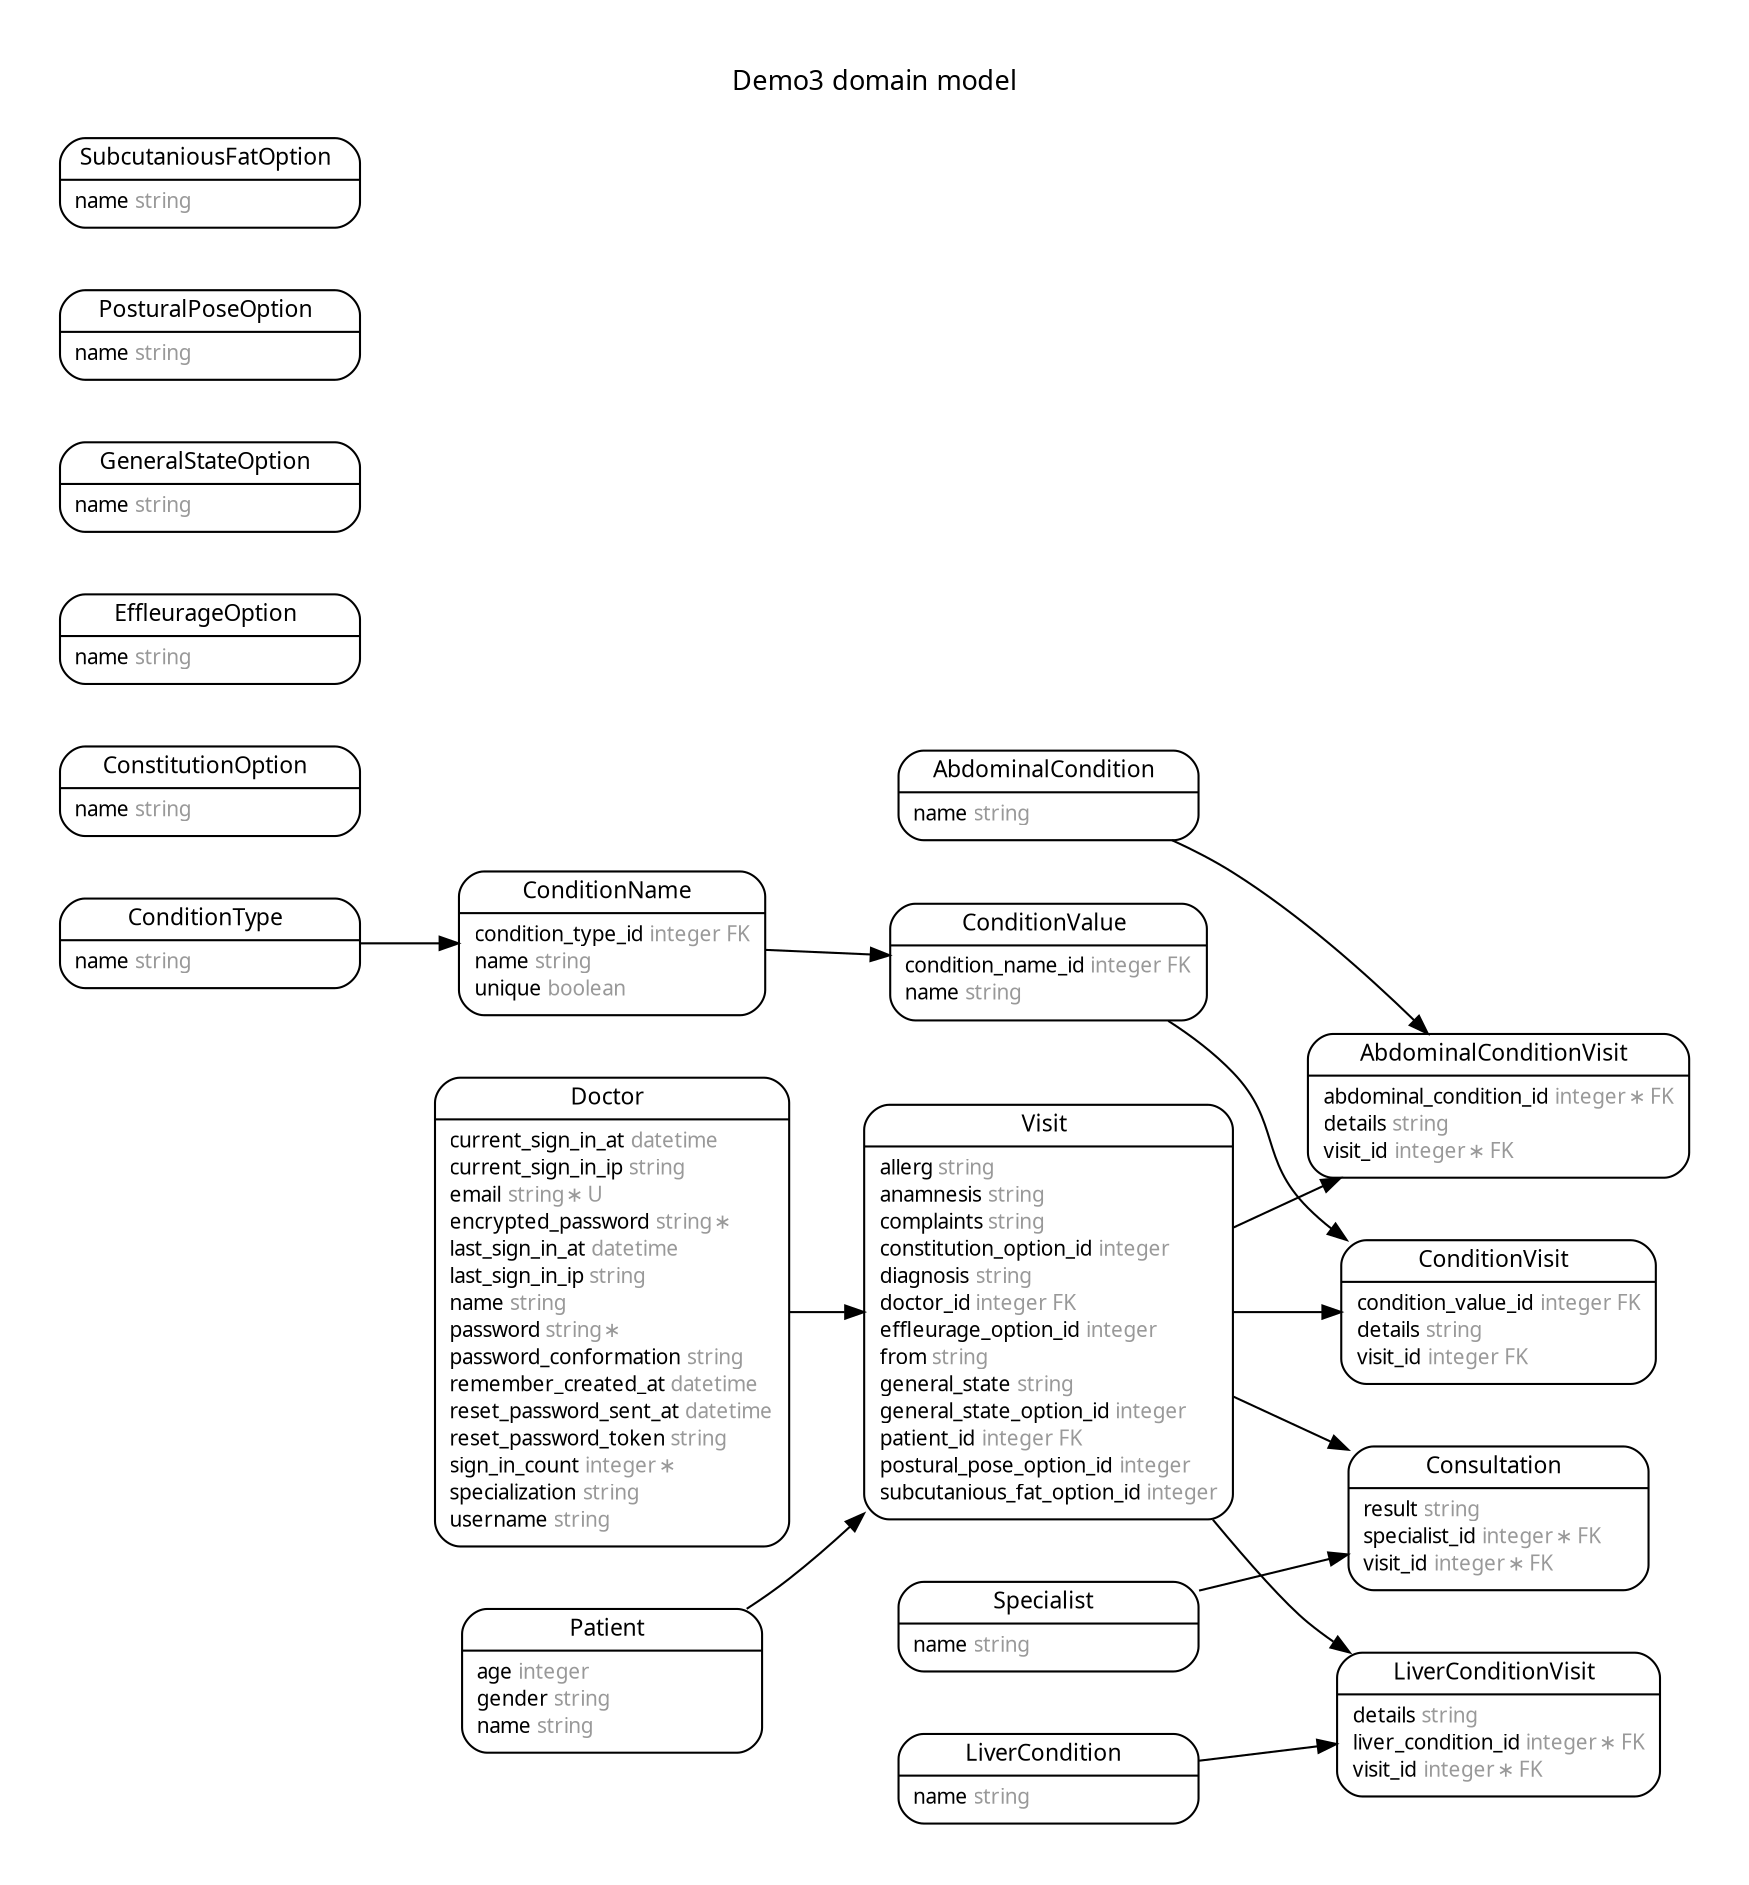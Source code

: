 digraph Demo3 {
rankdir = "LR";
ranksep = "0.5";
nodesep = "0.4";
pad = "0.4,0.4";
margin = "0,0";
concentrate = "true";
labelloc = "t";
fontsize = "13";
fontname = "Arial BoldMT";
node[ shape  =  "Mrecord" , fontsize  =  "10" , fontname  =  "ArialMT" , margin  =  "0.07,0.05" , penwidth  =  "1.0"];
edge[ fontname  =  "ArialMT" , fontsize  =  "7" , dir  =  "both" , arrowsize  =  "0.9" , penwidth  =  "1.0" , labelangle  =  "32" , labeldistance  =  "1.8"];
label = "Demo3 domain model\n\n";
m_AbdominalCondition [label = <<table border="0" align="center" cellspacing="0.5" cellpadding="0" width="134">
  <tr><td align="center" valign="bottom" width="130"><font face="Arial BoldMT" point-size="11">AbdominalCondition</font></td></tr>
</table>
|
<table border="0" align="left" cellspacing="2" cellpadding="0" width="134">
  <tr><td align="left" width="130" port="name">name <font face="Arial ItalicMT" color="grey60">string</font></td></tr>
</table>
>];
m_AbdominalConditionVisit [label = <<table border="0" align="center" cellspacing="0.5" cellpadding="0" width="134">
  <tr><td align="center" valign="bottom" width="130"><font face="Arial BoldMT" point-size="11">AbdominalConditionVisit</font></td></tr>
</table>
|
<table border="0" align="left" cellspacing="2" cellpadding="0" width="134">
  <tr><td align="left" width="130" port="abdominal_condition_id">abdominal_condition_id <font face="Arial ItalicMT" color="grey60">integer ∗ FK</font></td></tr>
  <tr><td align="left" width="130" port="details">details <font face="Arial ItalicMT" color="grey60">string</font></td></tr>
  <tr><td align="left" width="130" port="visit_id">visit_id <font face="Arial ItalicMT" color="grey60">integer ∗ FK</font></td></tr>
</table>
>];
m_ConditionName [label = <<table border="0" align="center" cellspacing="0.5" cellpadding="0" width="134">
  <tr><td align="center" valign="bottom" width="130"><font face="Arial BoldMT" point-size="11">ConditionName</font></td></tr>
</table>
|
<table border="0" align="left" cellspacing="2" cellpadding="0" width="134">
  <tr><td align="left" width="130" port="condition_type_id">condition_type_id <font face="Arial ItalicMT" color="grey60">integer FK</font></td></tr>
  <tr><td align="left" width="130" port="name">name <font face="Arial ItalicMT" color="grey60">string</font></td></tr>
  <tr><td align="left" width="130" port="unique">unique <font face="Arial ItalicMT" color="grey60">boolean</font></td></tr>
</table>
>];
m_ConditionType [label = <<table border="0" align="center" cellspacing="0.5" cellpadding="0" width="134">
  <tr><td align="center" valign="bottom" width="130"><font face="Arial BoldMT" point-size="11">ConditionType</font></td></tr>
</table>
|
<table border="0" align="left" cellspacing="2" cellpadding="0" width="134">
  <tr><td align="left" width="130" port="name">name <font face="Arial ItalicMT" color="grey60">string</font></td></tr>
</table>
>];
m_ConditionValue [label = <<table border="0" align="center" cellspacing="0.5" cellpadding="0" width="134">
  <tr><td align="center" valign="bottom" width="130"><font face="Arial BoldMT" point-size="11">ConditionValue</font></td></tr>
</table>
|
<table border="0" align="left" cellspacing="2" cellpadding="0" width="134">
  <tr><td align="left" width="130" port="condition_name_id">condition_name_id <font face="Arial ItalicMT" color="grey60">integer FK</font></td></tr>
  <tr><td align="left" width="130" port="name">name <font face="Arial ItalicMT" color="grey60">string</font></td></tr>
</table>
>];
m_ConditionVisit [label = <<table border="0" align="center" cellspacing="0.5" cellpadding="0" width="134">
  <tr><td align="center" valign="bottom" width="130"><font face="Arial BoldMT" point-size="11">ConditionVisit</font></td></tr>
</table>
|
<table border="0" align="left" cellspacing="2" cellpadding="0" width="134">
  <tr><td align="left" width="130" port="condition_value_id">condition_value_id <font face="Arial ItalicMT" color="grey60">integer FK</font></td></tr>
  <tr><td align="left" width="130" port="details">details <font face="Arial ItalicMT" color="grey60">string</font></td></tr>
  <tr><td align="left" width="130" port="visit_id">visit_id <font face="Arial ItalicMT" color="grey60">integer FK</font></td></tr>
</table>
>];
m_ConstitutionOption [label = <<table border="0" align="center" cellspacing="0.5" cellpadding="0" width="134">
  <tr><td align="center" valign="bottom" width="130"><font face="Arial BoldMT" point-size="11">ConstitutionOption</font></td></tr>
</table>
|
<table border="0" align="left" cellspacing="2" cellpadding="0" width="134">
  <tr><td align="left" width="130" port="name">name <font face="Arial ItalicMT" color="grey60">string</font></td></tr>
</table>
>];
m_Consultation [label = <<table border="0" align="center" cellspacing="0.5" cellpadding="0" width="134">
  <tr><td align="center" valign="bottom" width="130"><font face="Arial BoldMT" point-size="11">Consultation</font></td></tr>
</table>
|
<table border="0" align="left" cellspacing="2" cellpadding="0" width="134">
  <tr><td align="left" width="130" port="result">result <font face="Arial ItalicMT" color="grey60">string</font></td></tr>
  <tr><td align="left" width="130" port="specialist_id">specialist_id <font face="Arial ItalicMT" color="grey60">integer ∗ FK</font></td></tr>
  <tr><td align="left" width="130" port="visit_id">visit_id <font face="Arial ItalicMT" color="grey60">integer ∗ FK</font></td></tr>
</table>
>];
m_Doctor [label = <<table border="0" align="center" cellspacing="0.5" cellpadding="0" width="134">
  <tr><td align="center" valign="bottom" width="130"><font face="Arial BoldMT" point-size="11">Doctor</font></td></tr>
</table>
|
<table border="0" align="left" cellspacing="2" cellpadding="0" width="134">
  <tr><td align="left" width="130" port="current_sign_in_at">current_sign_in_at <font face="Arial ItalicMT" color="grey60">datetime</font></td></tr>
  <tr><td align="left" width="130" port="current_sign_in_ip">current_sign_in_ip <font face="Arial ItalicMT" color="grey60">string</font></td></tr>
  <tr><td align="left" width="130" port="email">email <font face="Arial ItalicMT" color="grey60">string ∗ U</font></td></tr>
  <tr><td align="left" width="130" port="encrypted_password">encrypted_password <font face="Arial ItalicMT" color="grey60">string ∗</font></td></tr>
  <tr><td align="left" width="130" port="last_sign_in_at">last_sign_in_at <font face="Arial ItalicMT" color="grey60">datetime</font></td></tr>
  <tr><td align="left" width="130" port="last_sign_in_ip">last_sign_in_ip <font face="Arial ItalicMT" color="grey60">string</font></td></tr>
  <tr><td align="left" width="130" port="name">name <font face="Arial ItalicMT" color="grey60">string</font></td></tr>
  <tr><td align="left" width="130" port="password">password <font face="Arial ItalicMT" color="grey60">string ∗</font></td></tr>
  <tr><td align="left" width="130" port="password_conformation">password_conformation <font face="Arial ItalicMT" color="grey60">string</font></td></tr>
  <tr><td align="left" width="130" port="remember_created_at">remember_created_at <font face="Arial ItalicMT" color="grey60">datetime</font></td></tr>
  <tr><td align="left" width="130" port="reset_password_sent_at">reset_password_sent_at <font face="Arial ItalicMT" color="grey60">datetime</font></td></tr>
  <tr><td align="left" width="130" port="reset_password_token">reset_password_token <font face="Arial ItalicMT" color="grey60">string</font></td></tr>
  <tr><td align="left" width="130" port="sign_in_count">sign_in_count <font face="Arial ItalicMT" color="grey60">integer ∗</font></td></tr>
  <tr><td align="left" width="130" port="specialization">specialization <font face="Arial ItalicMT" color="grey60">string</font></td></tr>
  <tr><td align="left" width="130" port="username">username <font face="Arial ItalicMT" color="grey60">string</font></td></tr>
</table>
>];
m_EffleurageOption [label = <<table border="0" align="center" cellspacing="0.5" cellpadding="0" width="134">
  <tr><td align="center" valign="bottom" width="130"><font face="Arial BoldMT" point-size="11">EffleurageOption</font></td></tr>
</table>
|
<table border="0" align="left" cellspacing="2" cellpadding="0" width="134">
  <tr><td align="left" width="130" port="name">name <font face="Arial ItalicMT" color="grey60">string</font></td></tr>
</table>
>];
m_GeneralStateOption [label = <<table border="0" align="center" cellspacing="0.5" cellpadding="0" width="134">
  <tr><td align="center" valign="bottom" width="130"><font face="Arial BoldMT" point-size="11">GeneralStateOption</font></td></tr>
</table>
|
<table border="0" align="left" cellspacing="2" cellpadding="0" width="134">
  <tr><td align="left" width="130" port="name">name <font face="Arial ItalicMT" color="grey60">string</font></td></tr>
</table>
>];
m_LiverCondition [label = <<table border="0" align="center" cellspacing="0.5" cellpadding="0" width="134">
  <tr><td align="center" valign="bottom" width="130"><font face="Arial BoldMT" point-size="11">LiverCondition</font></td></tr>
</table>
|
<table border="0" align="left" cellspacing="2" cellpadding="0" width="134">
  <tr><td align="left" width="130" port="name">name <font face="Arial ItalicMT" color="grey60">string</font></td></tr>
</table>
>];
m_LiverConditionVisit [label = <<table border="0" align="center" cellspacing="0.5" cellpadding="0" width="134">
  <tr><td align="center" valign="bottom" width="130"><font face="Arial BoldMT" point-size="11">LiverConditionVisit</font></td></tr>
</table>
|
<table border="0" align="left" cellspacing="2" cellpadding="0" width="134">
  <tr><td align="left" width="130" port="details">details <font face="Arial ItalicMT" color="grey60">string</font></td></tr>
  <tr><td align="left" width="130" port="liver_condition_id">liver_condition_id <font face="Arial ItalicMT" color="grey60">integer ∗ FK</font></td></tr>
  <tr><td align="left" width="130" port="visit_id">visit_id <font face="Arial ItalicMT" color="grey60">integer ∗ FK</font></td></tr>
</table>
>];
m_Patient [label = <<table border="0" align="center" cellspacing="0.5" cellpadding="0" width="134">
  <tr><td align="center" valign="bottom" width="130"><font face="Arial BoldMT" point-size="11">Patient</font></td></tr>
</table>
|
<table border="0" align="left" cellspacing="2" cellpadding="0" width="134">
  <tr><td align="left" width="130" port="age">age <font face="Arial ItalicMT" color="grey60">integer</font></td></tr>
  <tr><td align="left" width="130" port="gender">gender <font face="Arial ItalicMT" color="grey60">string</font></td></tr>
  <tr><td align="left" width="130" port="name">name <font face="Arial ItalicMT" color="grey60">string</font></td></tr>
</table>
>];
m_PosturalPoseOption [label = <<table border="0" align="center" cellspacing="0.5" cellpadding="0" width="134">
  <tr><td align="center" valign="bottom" width="130"><font face="Arial BoldMT" point-size="11">PosturalPoseOption</font></td></tr>
</table>
|
<table border="0" align="left" cellspacing="2" cellpadding="0" width="134">
  <tr><td align="left" width="130" port="name">name <font face="Arial ItalicMT" color="grey60">string</font></td></tr>
</table>
>];
m_Specialist [label = <<table border="0" align="center" cellspacing="0.5" cellpadding="0" width="134">
  <tr><td align="center" valign="bottom" width="130"><font face="Arial BoldMT" point-size="11">Specialist</font></td></tr>
</table>
|
<table border="0" align="left" cellspacing="2" cellpadding="0" width="134">
  <tr><td align="left" width="130" port="name">name <font face="Arial ItalicMT" color="grey60">string</font></td></tr>
</table>
>];
m_SubcutaniousFatOption [label = <<table border="0" align="center" cellspacing="0.5" cellpadding="0" width="134">
  <tr><td align="center" valign="bottom" width="130"><font face="Arial BoldMT" point-size="11">SubcutaniousFatOption</font></td></tr>
</table>
|
<table border="0" align="left" cellspacing="2" cellpadding="0" width="134">
  <tr><td align="left" width="130" port="name">name <font face="Arial ItalicMT" color="grey60">string</font></td></tr>
</table>
>];
m_Visit [label = <<table border="0" align="center" cellspacing="0.5" cellpadding="0" width="134">
  <tr><td align="center" valign="bottom" width="130"><font face="Arial BoldMT" point-size="11">Visit</font></td></tr>
</table>
|
<table border="0" align="left" cellspacing="2" cellpadding="0" width="134">
  <tr><td align="left" width="130" port="allerg">allerg <font face="Arial ItalicMT" color="grey60">string</font></td></tr>
  <tr><td align="left" width="130" port="anamnesis">anamnesis <font face="Arial ItalicMT" color="grey60">string</font></td></tr>
  <tr><td align="left" width="130" port="complaints">complaints <font face="Arial ItalicMT" color="grey60">string</font></td></tr>
  <tr><td align="left" width="130" port="constitution_option_id">constitution_option_id <font face="Arial ItalicMT" color="grey60">integer</font></td></tr>
  <tr><td align="left" width="130" port="diagnosis">diagnosis <font face="Arial ItalicMT" color="grey60">string</font></td></tr>
  <tr><td align="left" width="130" port="doctor_id">doctor_id <font face="Arial ItalicMT" color="grey60">integer FK</font></td></tr>
  <tr><td align="left" width="130" port="effleurage_option_id">effleurage_option_id <font face="Arial ItalicMT" color="grey60">integer</font></td></tr>
  <tr><td align="left" width="130" port="from">from <font face="Arial ItalicMT" color="grey60">string</font></td></tr>
  <tr><td align="left" width="130" port="general_state">general_state <font face="Arial ItalicMT" color="grey60">string</font></td></tr>
  <tr><td align="left" width="130" port="general_state_option_id">general_state_option_id <font face="Arial ItalicMT" color="grey60">integer</font></td></tr>
  <tr><td align="left" width="130" port="patient_id">patient_id <font face="Arial ItalicMT" color="grey60">integer FK</font></td></tr>
  <tr><td align="left" width="130" port="postural_pose_option_id">postural_pose_option_id <font face="Arial ItalicMT" color="grey60">integer</font></td></tr>
  <tr><td align="left" width="130" port="subcutanious_fat_option_id">subcutanious_fat_option_id <font face="Arial ItalicMT" color="grey60">integer</font></td></tr>
</table>
>];
  m_Doctor -> m_Visit [arrowhead = "normal", arrowtail = "none", weight = "2"];
  m_Visit -> m_AbdominalConditionVisit [arrowhead = "normal", arrowtail = "none", weight = "2"];
  m_AbdominalCondition -> m_AbdominalConditionVisit [arrowhead = "normal", arrowtail = "none", weight = "1"];
  m_ConditionType -> m_ConditionName [arrowhead = "normal", arrowtail = "none", weight = "2"];
  m_ConditionName -> m_ConditionValue [arrowhead = "normal", arrowtail = "none", weight = "2"];
  m_Visit -> m_ConditionVisit [arrowhead = "normal", arrowtail = "none", weight = "2"];
  m_ConditionValue -> m_ConditionVisit [arrowhead = "normal", arrowtail = "none", weight = "1"];
  m_Visit -> m_Consultation [arrowhead = "normal", arrowtail = "none", weight = "2"];
  m_Specialist -> m_Consultation [arrowhead = "normal", arrowtail = "none", weight = "2"];
  m_Visit -> m_LiverConditionVisit [arrowhead = "normal", arrowtail = "none", weight = "2"];
  m_LiverCondition -> m_LiverConditionVisit [arrowhead = "normal", arrowtail = "none", weight = "1"];
  m_Patient -> m_Visit [arrowhead = "normal", arrowtail = "none", weight = "2"];
}
